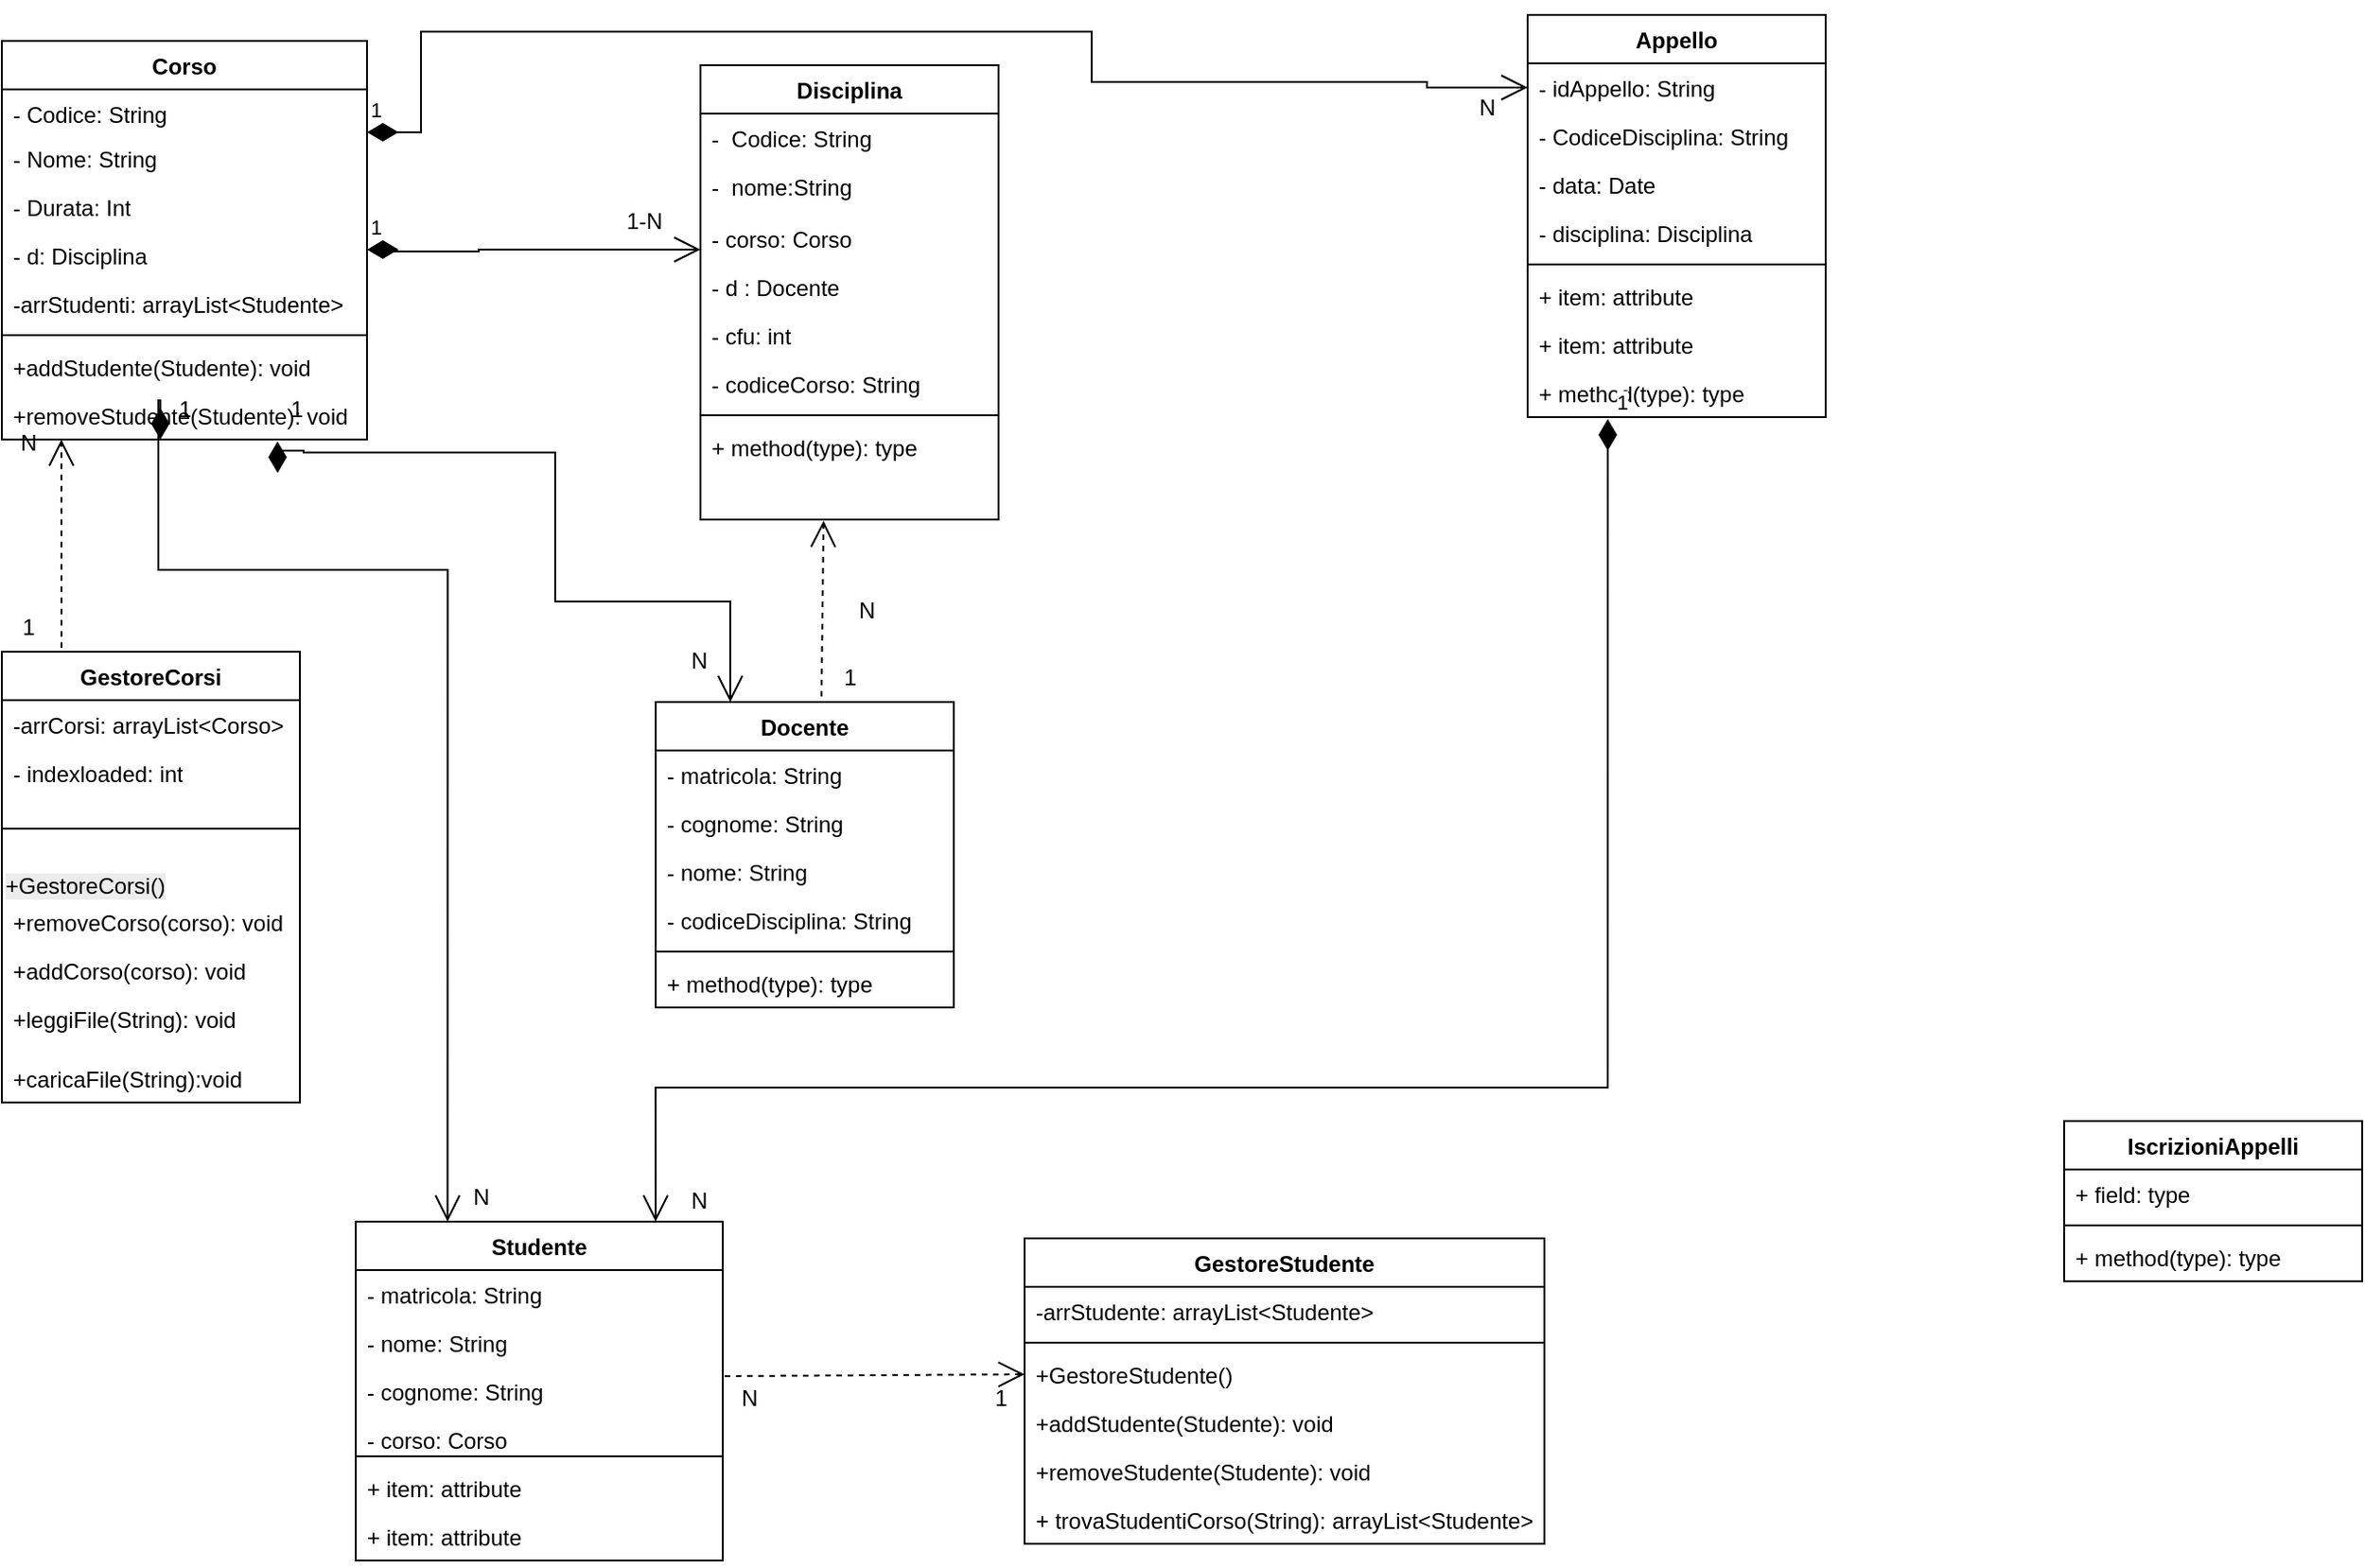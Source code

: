 <mxfile version="27.0.6">
  <diagram name="Pagina-1" id="zrOltd0jvPawRMICQZ1I">
    <mxGraphModel grid="1" page="1" gridSize="9" guides="1" tooltips="1" connect="1" arrows="1" fold="1" pageScale="1" pageWidth="2339" pageHeight="3300" math="0" shadow="0">
      <root>
        <mxCell id="0" />
        <mxCell id="1" parent="0" />
        <mxCell id="u9KpJ67e2X2LZNHjmxZA-2" value="Studente" style="swimlane;fontStyle=1;align=center;verticalAlign=top;childLayout=stackLayout;horizontal=1;startSize=26;horizontalStack=0;resizeParent=1;resizeParentMax=0;resizeLast=0;collapsible=1;marginBottom=0;whiteSpace=wrap;html=1;" vertex="1" parent="1">
          <mxGeometry x="244" y="648" width="197" height="182" as="geometry" />
        </mxCell>
        <mxCell id="u9KpJ67e2X2LZNHjmxZA-3" value="- matricola: String" style="text;strokeColor=none;fillColor=none;align=left;verticalAlign=top;spacingLeft=4;spacingRight=4;overflow=hidden;rotatable=0;points=[[0,0.5],[1,0.5]];portConstraint=eastwest;whiteSpace=wrap;html=1;" vertex="1" parent="u9KpJ67e2X2LZNHjmxZA-2">
          <mxGeometry y="26" width="197" height="26" as="geometry" />
        </mxCell>
        <mxCell id="u9KpJ67e2X2LZNHjmxZA-21" value="- nome: String" style="text;strokeColor=none;fillColor=none;align=left;verticalAlign=top;spacingLeft=4;spacingRight=4;overflow=hidden;rotatable=0;points=[[0,0.5],[1,0.5]];portConstraint=eastwest;whiteSpace=wrap;html=1;" vertex="1" parent="u9KpJ67e2X2LZNHjmxZA-2">
          <mxGeometry y="52" width="197" height="26" as="geometry" />
        </mxCell>
        <mxCell id="u9KpJ67e2X2LZNHjmxZA-22" value="- cognome: String" style="text;strokeColor=none;fillColor=none;align=left;verticalAlign=top;spacingLeft=4;spacingRight=4;overflow=hidden;rotatable=0;points=[[0,0.5],[1,0.5]];portConstraint=eastwest;whiteSpace=wrap;html=1;" vertex="1" parent="u9KpJ67e2X2LZNHjmxZA-2">
          <mxGeometry y="78" width="197" height="26" as="geometry" />
        </mxCell>
        <mxCell id="u9KpJ67e2X2LZNHjmxZA-23" value="- corso: Corso" style="text;strokeColor=none;fillColor=none;align=left;verticalAlign=top;spacingLeft=4;spacingRight=4;overflow=hidden;rotatable=0;points=[[0,0.5],[1,0.5]];portConstraint=eastwest;whiteSpace=wrap;html=1;" vertex="1" parent="u9KpJ67e2X2LZNHjmxZA-2">
          <mxGeometry y="104" width="197" height="18" as="geometry" />
        </mxCell>
        <mxCell id="u9KpJ67e2X2LZNHjmxZA-4" value="" style="line;strokeWidth=1;fillColor=none;align=left;verticalAlign=middle;spacingTop=-1;spacingLeft=3;spacingRight=3;rotatable=0;labelPosition=right;points=[];portConstraint=eastwest;strokeColor=inherit;" vertex="1" parent="u9KpJ67e2X2LZNHjmxZA-2">
          <mxGeometry y="122" width="197" height="8" as="geometry" />
        </mxCell>
        <mxCell id="l1aHyb-w4Z47YSSnWFu_-8" value="+ item: attribute" style="text;strokeColor=none;fillColor=none;align=left;verticalAlign=top;spacingLeft=4;spacingRight=4;overflow=hidden;rotatable=0;points=[[0,0.5],[1,0.5]];portConstraint=eastwest;whiteSpace=wrap;html=1;" vertex="1" parent="u9KpJ67e2X2LZNHjmxZA-2">
          <mxGeometry y="130" width="197" height="26" as="geometry" />
        </mxCell>
        <mxCell id="l1aHyb-w4Z47YSSnWFu_-7" value="+ item: attribute" style="text;strokeColor=none;fillColor=none;align=left;verticalAlign=top;spacingLeft=4;spacingRight=4;overflow=hidden;rotatable=0;points=[[0,0.5],[1,0.5]];portConstraint=eastwest;whiteSpace=wrap;html=1;" vertex="1" parent="u9KpJ67e2X2LZNHjmxZA-2">
          <mxGeometry y="156" width="197" height="26" as="geometry" />
        </mxCell>
        <mxCell id="u9KpJ67e2X2LZNHjmxZA-10" value="Docente" style="swimlane;fontStyle=1;align=center;verticalAlign=top;childLayout=stackLayout;horizontal=1;startSize=26;horizontalStack=0;resizeParent=1;resizeParentMax=0;resizeLast=0;collapsible=1;marginBottom=0;whiteSpace=wrap;html=1;" vertex="1" parent="1">
          <mxGeometry x="405" y="369" width="160" height="164" as="geometry" />
        </mxCell>
        <mxCell id="u9KpJ67e2X2LZNHjmxZA-11" value="- matricola: String" style="text;strokeColor=none;fillColor=none;align=left;verticalAlign=top;spacingLeft=4;spacingRight=4;overflow=hidden;rotatable=0;points=[[0,0.5],[1,0.5]];portConstraint=eastwest;whiteSpace=wrap;html=1;" vertex="1" parent="u9KpJ67e2X2LZNHjmxZA-10">
          <mxGeometry y="26" width="160" height="26" as="geometry" />
        </mxCell>
        <mxCell id="u9KpJ67e2X2LZNHjmxZA-37" value="- cognome: String" style="text;strokeColor=none;fillColor=none;align=left;verticalAlign=top;spacingLeft=4;spacingRight=4;overflow=hidden;rotatable=0;points=[[0,0.5],[1,0.5]];portConstraint=eastwest;whiteSpace=wrap;html=1;" vertex="1" parent="u9KpJ67e2X2LZNHjmxZA-10">
          <mxGeometry y="52" width="160" height="26" as="geometry" />
        </mxCell>
        <mxCell id="u9KpJ67e2X2LZNHjmxZA-38" value="- nome: String" style="text;strokeColor=none;fillColor=none;align=left;verticalAlign=top;spacingLeft=4;spacingRight=4;overflow=hidden;rotatable=0;points=[[0,0.5],[1,0.5]];portConstraint=eastwest;whiteSpace=wrap;html=1;" vertex="1" parent="u9KpJ67e2X2LZNHjmxZA-10">
          <mxGeometry y="78" width="160" height="26" as="geometry" />
        </mxCell>
        <mxCell id="u9KpJ67e2X2LZNHjmxZA-36" value="- codiceDisciplina: String" style="text;strokeColor=none;fillColor=none;align=left;verticalAlign=top;spacingLeft=4;spacingRight=4;overflow=hidden;rotatable=0;points=[[0,0.5],[1,0.5]];portConstraint=eastwest;whiteSpace=wrap;html=1;" vertex="1" parent="u9KpJ67e2X2LZNHjmxZA-10">
          <mxGeometry y="104" width="160" height="26" as="geometry" />
        </mxCell>
        <mxCell id="u9KpJ67e2X2LZNHjmxZA-12" value="" style="line;strokeWidth=1;fillColor=none;align=left;verticalAlign=middle;spacingTop=-1;spacingLeft=3;spacingRight=3;rotatable=0;labelPosition=right;points=[];portConstraint=eastwest;strokeColor=inherit;" vertex="1" parent="u9KpJ67e2X2LZNHjmxZA-10">
          <mxGeometry y="130" width="160" height="8" as="geometry" />
        </mxCell>
        <mxCell id="u9KpJ67e2X2LZNHjmxZA-13" value="+ method(type): type" style="text;strokeColor=none;fillColor=none;align=left;verticalAlign=top;spacingLeft=4;spacingRight=4;overflow=hidden;rotatable=0;points=[[0,0.5],[1,0.5]];portConstraint=eastwest;whiteSpace=wrap;html=1;" vertex="1" parent="u9KpJ67e2X2LZNHjmxZA-10">
          <mxGeometry y="138" width="160" height="26" as="geometry" />
        </mxCell>
        <mxCell id="u9KpJ67e2X2LZNHjmxZA-15" value="Corso" style="swimlane;fontStyle=1;align=center;verticalAlign=top;childLayout=stackLayout;horizontal=1;startSize=26;horizontalStack=0;resizeParent=1;resizeParentMax=0;resizeLast=0;collapsible=1;marginBottom=0;whiteSpace=wrap;html=1;" vertex="1" parent="1">
          <mxGeometry x="54" y="14" width="196" height="214" as="geometry" />
        </mxCell>
        <mxCell id="u9KpJ67e2X2LZNHjmxZA-16" value="- Codice: String" style="text;strokeColor=none;fillColor=none;align=left;verticalAlign=top;spacingLeft=4;spacingRight=4;overflow=hidden;rotatable=0;points=[[0,0.5],[1,0.5]];portConstraint=eastwest;whiteSpace=wrap;html=1;" vertex="1" parent="u9KpJ67e2X2LZNHjmxZA-15">
          <mxGeometry y="26" width="196" height="24" as="geometry" />
        </mxCell>
        <mxCell id="u9KpJ67e2X2LZNHjmxZA-19" value="- Nome: String" style="text;strokeColor=none;fillColor=none;align=left;verticalAlign=top;spacingLeft=4;spacingRight=4;overflow=hidden;rotatable=0;points=[[0,0.5],[1,0.5]];portConstraint=eastwest;whiteSpace=wrap;html=1;" vertex="1" parent="u9KpJ67e2X2LZNHjmxZA-15">
          <mxGeometry y="50" width="196" height="26" as="geometry" />
        </mxCell>
        <mxCell id="u9KpJ67e2X2LZNHjmxZA-20" value="- Durata: Int" style="text;strokeColor=none;fillColor=none;align=left;verticalAlign=top;spacingLeft=4;spacingRight=4;overflow=hidden;rotatable=0;points=[[0,0.5],[1,0.5]];portConstraint=eastwest;whiteSpace=wrap;html=1;" vertex="1" parent="u9KpJ67e2X2LZNHjmxZA-15">
          <mxGeometry y="76" width="196" height="26" as="geometry" />
        </mxCell>
        <mxCell id="kkSbD5CK2NlxPGICFgEk-29" value="- d: Disciplina" style="text;strokeColor=none;fillColor=none;align=left;verticalAlign=top;spacingLeft=4;spacingRight=4;overflow=hidden;rotatable=0;points=[[0,0.5],[1,0.5]];portConstraint=eastwest;whiteSpace=wrap;html=1;" vertex="1" parent="u9KpJ67e2X2LZNHjmxZA-15">
          <mxGeometry y="102" width="196" height="26" as="geometry" />
        </mxCell>
        <mxCell id="l1aHyb-w4Z47YSSnWFu_-5" value="-arrStudenti: arrayList&amp;lt;Studente&amp;gt;" style="text;strokeColor=none;fillColor=none;align=left;verticalAlign=top;spacingLeft=4;spacingRight=4;overflow=hidden;rotatable=0;points=[[0,0.5],[1,0.5]];portConstraint=eastwest;whiteSpace=wrap;html=1;" vertex="1" parent="u9KpJ67e2X2LZNHjmxZA-15">
          <mxGeometry y="128" width="196" height="26" as="geometry" />
        </mxCell>
        <mxCell id="u9KpJ67e2X2LZNHjmxZA-17" value="" style="line;strokeWidth=1;fillColor=none;align=left;verticalAlign=middle;spacingTop=-1;spacingLeft=3;spacingRight=3;rotatable=0;labelPosition=right;points=[];portConstraint=eastwest;strokeColor=inherit;" vertex="1" parent="u9KpJ67e2X2LZNHjmxZA-15">
          <mxGeometry y="154" width="196" height="8" as="geometry" />
        </mxCell>
        <mxCell id="u9KpJ67e2X2LZNHjmxZA-18" value="+addStudente(Studente): void" style="text;strokeColor=none;fillColor=none;align=left;verticalAlign=top;spacingLeft=4;spacingRight=4;overflow=hidden;rotatable=0;points=[[0,0.5],[1,0.5]];portConstraint=eastwest;whiteSpace=wrap;html=1;" vertex="1" parent="u9KpJ67e2X2LZNHjmxZA-15">
          <mxGeometry y="162" width="196" height="26" as="geometry" />
        </mxCell>
        <mxCell id="l1aHyb-w4Z47YSSnWFu_-6" value="+removeStudente(Studente): void" style="text;strokeColor=none;fillColor=none;align=left;verticalAlign=top;spacingLeft=4;spacingRight=4;overflow=hidden;rotatable=0;points=[[0,0.5],[1,0.5]];portConstraint=eastwest;whiteSpace=wrap;html=1;" vertex="1" parent="u9KpJ67e2X2LZNHjmxZA-15">
          <mxGeometry y="188" width="196" height="26" as="geometry" />
        </mxCell>
        <mxCell id="u9KpJ67e2X2LZNHjmxZA-24" value="GestoreCorsi" style="swimlane;fontStyle=1;align=center;verticalAlign=top;childLayout=stackLayout;horizontal=1;startSize=26;horizontalStack=0;resizeParent=1;resizeParentMax=0;resizeLast=0;collapsible=1;marginBottom=0;whiteSpace=wrap;html=1;" vertex="1" parent="1">
          <mxGeometry x="54" y="342" width="160" height="242" as="geometry" />
        </mxCell>
        <mxCell id="u9KpJ67e2X2LZNHjmxZA-25" value="&lt;div&gt;-arrCorsi: arrayList&amp;lt;Corso&amp;gt;&lt;/div&gt;" style="text;strokeColor=none;fillColor=none;align=left;verticalAlign=top;spacingLeft=4;spacingRight=4;overflow=hidden;rotatable=0;points=[[0,0.5],[1,0.5]];portConstraint=eastwest;whiteSpace=wrap;html=1;" vertex="1" parent="u9KpJ67e2X2LZNHjmxZA-24">
          <mxGeometry y="26" width="160" height="26" as="geometry" />
        </mxCell>
        <mxCell id="kkSbD5CK2NlxPGICFgEk-30" value="- indexloaded: int" style="text;strokeColor=none;fillColor=none;align=left;verticalAlign=top;spacingLeft=4;spacingRight=4;overflow=hidden;rotatable=0;points=[[0,0.5],[1,0.5]];portConstraint=eastwest;whiteSpace=wrap;html=1;" vertex="1" parent="u9KpJ67e2X2LZNHjmxZA-24">
          <mxGeometry y="52" width="160" height="26" as="geometry" />
        </mxCell>
        <mxCell id="u9KpJ67e2X2LZNHjmxZA-26" value="" style="line;strokeWidth=1;fillColor=none;align=left;verticalAlign=middle;spacingTop=-1;spacingLeft=3;spacingRight=3;rotatable=0;labelPosition=right;points=[];portConstraint=eastwest;strokeColor=inherit;" vertex="1" parent="u9KpJ67e2X2LZNHjmxZA-24">
          <mxGeometry y="78" width="160" height="34" as="geometry" />
        </mxCell>
        <mxCell id="u9KpJ67e2X2LZNHjmxZA-32" value="&lt;span style=&quot;color: rgb(0, 0, 0); font-family: Helvetica; font-size: 12px; font-style: normal; font-variant-ligatures: normal; font-variant-caps: normal; font-weight: 400; letter-spacing: normal; orphans: 2; text-align: left; text-indent: 0px; text-transform: none; widows: 2; word-spacing: 0px; -webkit-text-stroke-width: 0px; white-space: normal; background-color: rgb(236, 236, 236); text-decoration-thickness: initial; text-decoration-style: initial; text-decoration-color: initial; float: none; display: inline !important;&quot;&gt;+GestoreCorsi()&lt;/span&gt;" style="text;whiteSpace=wrap;html=1;" vertex="1" parent="u9KpJ67e2X2LZNHjmxZA-24">
          <mxGeometry y="112" width="160" height="20" as="geometry" />
        </mxCell>
        <mxCell id="u9KpJ67e2X2LZNHjmxZA-34" value="+removeCorso(corso): void" style="text;strokeColor=none;fillColor=none;align=left;verticalAlign=top;spacingLeft=4;spacingRight=4;overflow=hidden;rotatable=0;points=[[0,0.5],[1,0.5]];portConstraint=eastwest;whiteSpace=wrap;html=1;" vertex="1" parent="u9KpJ67e2X2LZNHjmxZA-24">
          <mxGeometry y="132" width="160" height="26" as="geometry" />
        </mxCell>
        <mxCell id="u9KpJ67e2X2LZNHjmxZA-33" value="+addCorso(corso): void" style="text;strokeColor=none;fillColor=none;align=left;verticalAlign=top;spacingLeft=4;spacingRight=4;overflow=hidden;rotatable=0;points=[[0,0.5],[1,0.5]];portConstraint=eastwest;whiteSpace=wrap;html=1;" vertex="1" parent="u9KpJ67e2X2LZNHjmxZA-24">
          <mxGeometry y="158" width="160" height="26" as="geometry" />
        </mxCell>
        <mxCell id="u9KpJ67e2X2LZNHjmxZA-35" value="+leggiFile(String): void" style="text;strokeColor=none;fillColor=none;align=left;verticalAlign=top;spacingLeft=4;spacingRight=4;overflow=hidden;rotatable=0;points=[[0,0.5],[1,0.5]];portConstraint=eastwest;whiteSpace=wrap;html=1;" vertex="1" parent="u9KpJ67e2X2LZNHjmxZA-24">
          <mxGeometry y="184" width="160" height="32" as="geometry" />
        </mxCell>
        <mxCell id="m9KVR0PEDD8SspBuFw77-23" value="+caricaFile(String):void" style="text;strokeColor=none;fillColor=none;align=left;verticalAlign=top;spacingLeft=4;spacingRight=4;overflow=hidden;rotatable=0;points=[[0,0.5],[1,0.5]];portConstraint=eastwest;whiteSpace=wrap;html=1;" vertex="1" parent="u9KpJ67e2X2LZNHjmxZA-24">
          <mxGeometry y="216" width="160" height="26" as="geometry" />
        </mxCell>
        <mxCell id="u9KpJ67e2X2LZNHjmxZA-28" value="GestoreStudente" style="swimlane;fontStyle=1;align=center;verticalAlign=top;childLayout=stackLayout;horizontal=1;startSize=26;horizontalStack=0;resizeParent=1;resizeParentMax=0;resizeLast=0;collapsible=1;marginBottom=0;whiteSpace=wrap;html=1;" vertex="1" parent="1">
          <mxGeometry x="603" y="657" width="279" height="164" as="geometry" />
        </mxCell>
        <mxCell id="u9KpJ67e2X2LZNHjmxZA-29" value="-arrStudente: arrayList&amp;lt;Studente&amp;gt;" style="text;strokeColor=none;fillColor=none;align=left;verticalAlign=top;spacingLeft=4;spacingRight=4;overflow=hidden;rotatable=0;points=[[0,0.5],[1,0.5]];portConstraint=eastwest;whiteSpace=wrap;html=1;" vertex="1" parent="u9KpJ67e2X2LZNHjmxZA-28">
          <mxGeometry y="26" width="279" height="26" as="geometry" />
        </mxCell>
        <mxCell id="u9KpJ67e2X2LZNHjmxZA-30" value="" style="line;strokeWidth=1;fillColor=none;align=left;verticalAlign=middle;spacingTop=-1;spacingLeft=3;spacingRight=3;rotatable=0;labelPosition=right;points=[];portConstraint=eastwest;strokeColor=inherit;" vertex="1" parent="u9KpJ67e2X2LZNHjmxZA-28">
          <mxGeometry y="52" width="279" height="8" as="geometry" />
        </mxCell>
        <mxCell id="u9KpJ67e2X2LZNHjmxZA-31" value="+GestoreStudente()" style="text;strokeColor=none;fillColor=none;align=left;verticalAlign=top;spacingLeft=4;spacingRight=4;overflow=hidden;rotatable=0;points=[[0,0.5],[1,0.5]];portConstraint=eastwest;whiteSpace=wrap;html=1;" vertex="1" parent="u9KpJ67e2X2LZNHjmxZA-28">
          <mxGeometry y="60" width="279" height="26" as="geometry" />
        </mxCell>
        <mxCell id="l1aHyb-w4Z47YSSnWFu_-10" value="+addStudente(Studente): void" style="text;strokeColor=none;fillColor=none;align=left;verticalAlign=top;spacingLeft=4;spacingRight=4;overflow=hidden;rotatable=0;points=[[0,0.5],[1,0.5]];portConstraint=eastwest;whiteSpace=wrap;html=1;" vertex="1" parent="u9KpJ67e2X2LZNHjmxZA-28">
          <mxGeometry y="86" width="279" height="26" as="geometry" />
        </mxCell>
        <mxCell id="l1aHyb-w4Z47YSSnWFu_-11" value="+removeStudente(Studente): void" style="text;strokeColor=none;fillColor=none;align=left;verticalAlign=top;spacingLeft=4;spacingRight=4;overflow=hidden;rotatable=0;points=[[0,0.5],[1,0.5]];portConstraint=eastwest;whiteSpace=wrap;html=1;" vertex="1" parent="u9KpJ67e2X2LZNHjmxZA-28">
          <mxGeometry y="112" width="279" height="26" as="geometry" />
        </mxCell>
        <mxCell id="l1aHyb-w4Z47YSSnWFu_-12" value="+ trovaStudentiCorso(String): arrayList&amp;lt;Studente&amp;gt;" style="text;strokeColor=none;fillColor=none;align=left;verticalAlign=top;spacingLeft=4;spacingRight=4;overflow=hidden;rotatable=0;points=[[0,0.5],[1,0.5]];portConstraint=eastwest;whiteSpace=wrap;html=1;" vertex="1" parent="u9KpJ67e2X2LZNHjmxZA-28">
          <mxGeometry y="138" width="279" height="26" as="geometry" />
        </mxCell>
        <mxCell id="m9KVR0PEDD8SspBuFw77-1" value="Appello" style="swimlane;fontStyle=1;align=center;verticalAlign=top;childLayout=stackLayout;horizontal=1;startSize=26;horizontalStack=0;resizeParent=1;resizeParentMax=0;resizeLast=0;collapsible=1;marginBottom=0;whiteSpace=wrap;html=1;" vertex="1" parent="1">
          <mxGeometry x="873" width="160" height="216" as="geometry" />
        </mxCell>
        <mxCell id="m9KVR0PEDD8SspBuFw77-2" value="- idAppello: String" style="text;strokeColor=none;fillColor=none;align=left;verticalAlign=top;spacingLeft=4;spacingRight=4;overflow=hidden;rotatable=0;points=[[0,0.5],[1,0.5]];portConstraint=eastwest;whiteSpace=wrap;html=1;" vertex="1" parent="m9KVR0PEDD8SspBuFw77-1">
          <mxGeometry y="26" width="160" height="26" as="geometry" />
        </mxCell>
        <mxCell id="l1aHyb-w4Z47YSSnWFu_-19" value="- CodiceDisciplina: String" style="text;strokeColor=none;fillColor=none;align=left;verticalAlign=top;spacingLeft=4;spacingRight=4;overflow=hidden;rotatable=0;points=[[0,0.5],[1,0.5]];portConstraint=eastwest;whiteSpace=wrap;html=1;" vertex="1" parent="m9KVR0PEDD8SspBuFw77-1">
          <mxGeometry y="52" width="160" height="26" as="geometry" />
        </mxCell>
        <mxCell id="l1aHyb-w4Z47YSSnWFu_-18" value="- data: Date" style="text;strokeColor=none;fillColor=none;align=left;verticalAlign=top;spacingLeft=4;spacingRight=4;overflow=hidden;rotatable=0;points=[[0,0.5],[1,0.5]];portConstraint=eastwest;whiteSpace=wrap;html=1;" vertex="1" parent="m9KVR0PEDD8SspBuFw77-1">
          <mxGeometry y="78" width="160" height="26" as="geometry" />
        </mxCell>
        <mxCell id="l1aHyb-w4Z47YSSnWFu_-17" value="- disciplina: Disciplina" style="text;strokeColor=none;fillColor=none;align=left;verticalAlign=top;spacingLeft=4;spacingRight=4;overflow=hidden;rotatable=0;points=[[0,0.5],[1,0.5]];portConstraint=eastwest;whiteSpace=wrap;html=1;" vertex="1" parent="m9KVR0PEDD8SspBuFw77-1">
          <mxGeometry y="104" width="160" height="26" as="geometry" />
        </mxCell>
        <mxCell id="m9KVR0PEDD8SspBuFw77-3" value="" style="line;strokeWidth=1;fillColor=none;align=left;verticalAlign=middle;spacingTop=-1;spacingLeft=3;spacingRight=3;rotatable=0;labelPosition=right;points=[];portConstraint=eastwest;strokeColor=inherit;" vertex="1" parent="m9KVR0PEDD8SspBuFw77-1">
          <mxGeometry y="130" width="160" height="8" as="geometry" />
        </mxCell>
        <mxCell id="l1aHyb-w4Z47YSSnWFu_-20" value="+ item: attribute" style="text;strokeColor=none;fillColor=none;align=left;verticalAlign=top;spacingLeft=4;spacingRight=4;overflow=hidden;rotatable=0;points=[[0,0.5],[1,0.5]];portConstraint=eastwest;whiteSpace=wrap;html=1;" vertex="1" parent="m9KVR0PEDD8SspBuFw77-1">
          <mxGeometry y="138" width="160" height="26" as="geometry" />
        </mxCell>
        <mxCell id="l1aHyb-w4Z47YSSnWFu_-21" value="+ item: attribute" style="text;strokeColor=none;fillColor=none;align=left;verticalAlign=top;spacingLeft=4;spacingRight=4;overflow=hidden;rotatable=0;points=[[0,0.5],[1,0.5]];portConstraint=eastwest;whiteSpace=wrap;html=1;" vertex="1" parent="m9KVR0PEDD8SspBuFw77-1">
          <mxGeometry y="164" width="160" height="26" as="geometry" />
        </mxCell>
        <mxCell id="m9KVR0PEDD8SspBuFw77-4" value="+ method(type): type" style="text;strokeColor=none;fillColor=none;align=left;verticalAlign=top;spacingLeft=4;spacingRight=4;overflow=hidden;rotatable=0;points=[[0,0.5],[1,0.5]];portConstraint=eastwest;whiteSpace=wrap;html=1;" vertex="1" parent="m9KVR0PEDD8SspBuFw77-1">
          <mxGeometry y="190" width="160" height="26" as="geometry" />
        </mxCell>
        <mxCell id="m9KVR0PEDD8SspBuFw77-5" value="IscrizioniAppelli" style="swimlane;fontStyle=1;align=center;verticalAlign=top;childLayout=stackLayout;horizontal=1;startSize=26;horizontalStack=0;resizeParent=1;resizeParentMax=0;resizeLast=0;collapsible=1;marginBottom=0;whiteSpace=wrap;html=1;" vertex="1" parent="1">
          <mxGeometry x="1161" y="594" width="160" height="86" as="geometry" />
        </mxCell>
        <mxCell id="m9KVR0PEDD8SspBuFw77-6" value="+ field: type" style="text;strokeColor=none;fillColor=none;align=left;verticalAlign=top;spacingLeft=4;spacingRight=4;overflow=hidden;rotatable=0;points=[[0,0.5],[1,0.5]];portConstraint=eastwest;whiteSpace=wrap;html=1;" vertex="1" parent="m9KVR0PEDD8SspBuFw77-5">
          <mxGeometry y="26" width="160" height="26" as="geometry" />
        </mxCell>
        <mxCell id="m9KVR0PEDD8SspBuFw77-7" value="" style="line;strokeWidth=1;fillColor=none;align=left;verticalAlign=middle;spacingTop=-1;spacingLeft=3;spacingRight=3;rotatable=0;labelPosition=right;points=[];portConstraint=eastwest;strokeColor=inherit;" vertex="1" parent="m9KVR0PEDD8SspBuFw77-5">
          <mxGeometry y="52" width="160" height="8" as="geometry" />
        </mxCell>
        <mxCell id="m9KVR0PEDD8SspBuFw77-8" value="+ method(type): type" style="text;strokeColor=none;fillColor=none;align=left;verticalAlign=top;spacingLeft=4;spacingRight=4;overflow=hidden;rotatable=0;points=[[0,0.5],[1,0.5]];portConstraint=eastwest;whiteSpace=wrap;html=1;" vertex="1" parent="m9KVR0PEDD8SspBuFw77-5">
          <mxGeometry y="60" width="160" height="26" as="geometry" />
        </mxCell>
        <mxCell id="m9KVR0PEDD8SspBuFw77-13" value="Disciplina" style="swimlane;fontStyle=1;align=center;verticalAlign=top;childLayout=stackLayout;horizontal=1;startSize=26;horizontalStack=0;resizeParent=1;resizeParentMax=0;resizeLast=0;collapsible=1;marginBottom=0;whiteSpace=wrap;html=1;" vertex="1" parent="1">
          <mxGeometry x="429" y="27" width="160" height="244" as="geometry" />
        </mxCell>
        <mxCell id="m9KVR0PEDD8SspBuFw77-14" value="-&amp;nbsp; Codice: String" style="text;strokeColor=none;fillColor=none;align=left;verticalAlign=top;spacingLeft=4;spacingRight=4;overflow=hidden;rotatable=0;points=[[0,0.5],[1,0.5]];portConstraint=eastwest;whiteSpace=wrap;html=1;" vertex="1" parent="m9KVR0PEDD8SspBuFw77-13">
          <mxGeometry y="26" width="160" height="26" as="geometry" />
        </mxCell>
        <mxCell id="m9KVR0PEDD8SspBuFw77-20" value="-&amp;nbsp; nome:String" style="text;strokeColor=none;fillColor=none;align=left;verticalAlign=top;spacingLeft=4;spacingRight=4;overflow=hidden;rotatable=0;points=[[0,0.5],[1,0.5]];portConstraint=eastwest;whiteSpace=wrap;html=1;" vertex="1" parent="m9KVR0PEDD8SspBuFw77-13">
          <mxGeometry y="52" width="160" height="28" as="geometry" />
        </mxCell>
        <mxCell id="m9KVR0PEDD8SspBuFw77-21" value="- corso: Corso" style="text;strokeColor=none;fillColor=none;align=left;verticalAlign=top;spacingLeft=4;spacingRight=4;overflow=hidden;rotatable=0;points=[[0,0.5],[1,0.5]];portConstraint=eastwest;whiteSpace=wrap;html=1;" vertex="1" parent="m9KVR0PEDD8SspBuFw77-13">
          <mxGeometry y="80" width="160" height="26" as="geometry" />
        </mxCell>
        <mxCell id="l1aHyb-w4Z47YSSnWFu_-2" value="- d : Docente" style="text;strokeColor=none;fillColor=none;align=left;verticalAlign=top;spacingLeft=4;spacingRight=4;overflow=hidden;rotatable=0;points=[[0,0.5],[1,0.5]];portConstraint=eastwest;whiteSpace=wrap;html=1;" vertex="1" parent="m9KVR0PEDD8SspBuFw77-13">
          <mxGeometry y="106" width="160" height="26" as="geometry" />
        </mxCell>
        <mxCell id="kkSbD5CK2NlxPGICFgEk-27" value="- cfu: int" style="text;strokeColor=none;fillColor=none;align=left;verticalAlign=top;spacingLeft=4;spacingRight=4;overflow=hidden;rotatable=0;points=[[0,0.5],[1,0.5]];portConstraint=eastwest;whiteSpace=wrap;html=1;" vertex="1" parent="m9KVR0PEDD8SspBuFw77-13">
          <mxGeometry y="132" width="160" height="26" as="geometry" />
        </mxCell>
        <mxCell id="l1aHyb-w4Z47YSSnWFu_-3" value="- codiceCorso: String" style="text;strokeColor=none;fillColor=none;align=left;verticalAlign=top;spacingLeft=4;spacingRight=4;overflow=hidden;rotatable=0;points=[[0,0.5],[1,0.5]];portConstraint=eastwest;whiteSpace=wrap;html=1;" vertex="1" parent="m9KVR0PEDD8SspBuFw77-13">
          <mxGeometry y="158" width="160" height="26" as="geometry" />
        </mxCell>
        <mxCell id="m9KVR0PEDD8SspBuFw77-15" value="" style="line;strokeWidth=1;fillColor=none;align=left;verticalAlign=middle;spacingTop=-1;spacingLeft=3;spacingRight=3;rotatable=0;labelPosition=right;points=[];portConstraint=eastwest;strokeColor=inherit;" vertex="1" parent="m9KVR0PEDD8SspBuFw77-13">
          <mxGeometry y="184" width="160" height="8" as="geometry" />
        </mxCell>
        <mxCell id="m9KVR0PEDD8SspBuFw77-16" value="+ method(type): type" style="text;strokeColor=none;fillColor=none;align=left;verticalAlign=top;spacingLeft=4;spacingRight=4;overflow=hidden;rotatable=0;points=[[0,0.5],[1,0.5]];portConstraint=eastwest;whiteSpace=wrap;html=1;" vertex="1" parent="m9KVR0PEDD8SspBuFw77-13">
          <mxGeometry y="192" width="160" height="52" as="geometry" />
        </mxCell>
        <mxCell id="m9KVR0PEDD8SspBuFw77-19" value="1-N" style="text;strokeColor=none;align=center;fillColor=none;html=1;verticalAlign=middle;whiteSpace=wrap;rounded=0;" vertex="1" parent="1">
          <mxGeometry x="369" y="96" width="60" height="30" as="geometry" />
        </mxCell>
        <mxCell id="l1aHyb-w4Z47YSSnWFu_-28" value="N" style="text;html=1;align=center;verticalAlign=middle;resizable=0;points=[];autosize=1;strokeColor=none;fillColor=none;" vertex="1" parent="1">
          <mxGeometry x="441" y="729" width="27" height="27" as="geometry" />
        </mxCell>
        <mxCell id="l1aHyb-w4Z47YSSnWFu_-29" value="1" style="text;html=1;align=center;verticalAlign=middle;resizable=0;points=[];autosize=1;strokeColor=none;fillColor=none;" vertex="1" parent="1">
          <mxGeometry x="576" y="729" width="27" height="27" as="geometry" />
        </mxCell>
        <mxCell id="kkSbD5CK2NlxPGICFgEk-2" value="N" style="text;html=1;align=center;verticalAlign=middle;resizable=0;points=[];autosize=1;strokeColor=none;fillColor=none;" vertex="1" parent="1">
          <mxGeometry x="504" y="306" width="27" height="27" as="geometry" />
        </mxCell>
        <mxCell id="kkSbD5CK2NlxPGICFgEk-3" value="1" style="text;html=1;align=center;verticalAlign=middle;resizable=0;points=[];autosize=1;strokeColor=none;fillColor=none;" vertex="1" parent="1">
          <mxGeometry x="495.5" y="342" width="27" height="27" as="geometry" />
        </mxCell>
        <mxCell id="kkSbD5CK2NlxPGICFgEk-4" value="" style="endArrow=open;html=1;endSize=12;startArrow=diamondThin;startSize=14;startFill=1;edgeStyle=orthogonalEdgeStyle;align=left;verticalAlign=bottom;rounded=0;entryX=0.25;entryY=0;entryDx=0;entryDy=0;exitX=0.755;exitY=1.038;exitDx=0;exitDy=0;exitPerimeter=0;" edge="1" parent="1" source="l1aHyb-w4Z47YSSnWFu_-6" target="u9KpJ67e2X2LZNHjmxZA-10">
          <mxGeometry x="-1" y="3" relative="1" as="geometry">
            <mxPoint x="207" y="234" as="sourcePoint" />
            <mxPoint x="396" y="396" as="targetPoint" />
            <Array as="points">
              <mxPoint x="202" y="234" />
              <mxPoint x="216" y="234" />
              <mxPoint x="216" y="235" />
              <mxPoint x="351" y="235" />
              <mxPoint x="351" y="315" />
              <mxPoint x="445" y="315" />
            </Array>
            <mxPoint as="offset" />
          </mxGeometry>
        </mxCell>
        <mxCell id="kkSbD5CK2NlxPGICFgEk-5" value="1" style="text;html=1;align=center;verticalAlign=middle;resizable=0;points=[];autosize=1;strokeColor=none;fillColor=none;" vertex="1" parent="1">
          <mxGeometry x="198" y="198" width="27" height="27" as="geometry" />
        </mxCell>
        <mxCell id="kkSbD5CK2NlxPGICFgEk-6" value="N" style="text;html=1;align=center;verticalAlign=middle;resizable=0;points=[];autosize=1;strokeColor=none;fillColor=none;" vertex="1" parent="1">
          <mxGeometry x="414" y="333" width="27" height="27" as="geometry" />
        </mxCell>
        <mxCell id="kkSbD5CK2NlxPGICFgEk-7" value="" style="endArrow=open;endSize=12;dashed=1;html=1;rounded=0;exitX=0.556;exitY=-0.018;exitDx=0;exitDy=0;exitPerimeter=0;entryX=0.413;entryY=1.012;entryDx=0;entryDy=0;entryPerimeter=0;" edge="1" parent="1" source="u9KpJ67e2X2LZNHjmxZA-10" target="m9KVR0PEDD8SspBuFw77-16">
          <mxGeometry width="160" relative="1" as="geometry">
            <mxPoint x="648" y="297" as="sourcePoint" />
            <mxPoint x="808" y="297" as="targetPoint" />
          </mxGeometry>
        </mxCell>
        <mxCell id="kkSbD5CK2NlxPGICFgEk-10" value="" style="endArrow=open;endSize=12;dashed=1;html=1;rounded=0;exitX=0.2;exitY=-0.009;exitDx=0;exitDy=0;exitPerimeter=0;entryX=0.163;entryY=1;entryDx=0;entryDy=0;entryPerimeter=0;" edge="1" parent="1" source="u9KpJ67e2X2LZNHjmxZA-24" target="l1aHyb-w4Z47YSSnWFu_-6">
          <mxGeometry width="160" relative="1" as="geometry">
            <mxPoint x="648" y="297" as="sourcePoint" />
            <mxPoint x="90" y="216" as="targetPoint" />
          </mxGeometry>
        </mxCell>
        <mxCell id="kkSbD5CK2NlxPGICFgEk-11" value="1" style="text;html=1;align=center;verticalAlign=middle;resizable=0;points=[];autosize=1;strokeColor=none;fillColor=none;" vertex="1" parent="1">
          <mxGeometry x="54" y="315" width="27" height="27" as="geometry" />
        </mxCell>
        <mxCell id="kkSbD5CK2NlxPGICFgEk-12" value="N" style="text;html=1;align=center;verticalAlign=middle;resizable=0;points=[];autosize=1;strokeColor=none;fillColor=none;" vertex="1" parent="1">
          <mxGeometry x="54" y="216" width="27" height="27" as="geometry" />
        </mxCell>
        <mxCell id="kkSbD5CK2NlxPGICFgEk-15" value="" style="endArrow=open;endSize=12;dashed=1;html=1;rounded=0;exitX=1.005;exitY=0.192;exitDx=0;exitDy=0;exitPerimeter=0;entryX=0;entryY=0.5;entryDx=0;entryDy=0;" edge="1" parent="1" source="u9KpJ67e2X2LZNHjmxZA-22" target="u9KpJ67e2X2LZNHjmxZA-31">
          <mxGeometry width="160" relative="1" as="geometry">
            <mxPoint x="648" y="603" as="sourcePoint" />
            <mxPoint x="808" y="603" as="targetPoint" />
          </mxGeometry>
        </mxCell>
        <mxCell id="kkSbD5CK2NlxPGICFgEk-16" value="1" style="endArrow=open;html=1;endSize=12;startArrow=diamondThin;startSize=14;startFill=1;edgeStyle=orthogonalEdgeStyle;align=left;verticalAlign=bottom;rounded=0;entryX=0;entryY=0.5;entryDx=0;entryDy=0;" edge="1" parent="1" target="m9KVR0PEDD8SspBuFw77-2">
          <mxGeometry x="-1" y="3" relative="1" as="geometry">
            <mxPoint x="250" y="63" as="sourcePoint" />
            <mxPoint x="639" y="9" as="targetPoint" />
            <Array as="points">
              <mxPoint x="279" y="63" />
              <mxPoint x="279" y="9" />
              <mxPoint x="639" y="9" />
              <mxPoint x="639" y="36" />
              <mxPoint x="819" y="36" />
              <mxPoint x="819" y="39" />
            </Array>
          </mxGeometry>
        </mxCell>
        <mxCell id="kkSbD5CK2NlxPGICFgEk-17" value="N" style="text;html=1;align=center;verticalAlign=middle;resizable=0;points=[];autosize=1;strokeColor=none;fillColor=none;" vertex="1" parent="1">
          <mxGeometry x="837" y="36" width="27" height="27" as="geometry" />
        </mxCell>
        <mxCell id="kkSbD5CK2NlxPGICFgEk-20" value="1" style="endArrow=open;html=1;endSize=12;startArrow=diamondThin;startSize=14;startFill=1;edgeStyle=orthogonalEdgeStyle;align=left;verticalAlign=bottom;rounded=0;entryX=1;entryY=1;entryDx=0;entryDy=0;" edge="1" parent="1" target="m9KVR0PEDD8SspBuFw77-19">
          <mxGeometry x="-1" y="3" relative="1" as="geometry">
            <mxPoint x="250" y="126" as="sourcePoint" />
            <mxPoint x="410" y="126" as="targetPoint" />
            <Array as="points">
              <mxPoint x="261" y="126" />
              <mxPoint x="261" y="127" />
              <mxPoint x="310" y="127" />
              <mxPoint x="310" y="126" />
            </Array>
          </mxGeometry>
        </mxCell>
        <mxCell id="kkSbD5CK2NlxPGICFgEk-21" value="" style="endArrow=open;html=1;endSize=12;startArrow=diamondThin;startSize=14;startFill=1;edgeStyle=orthogonalEdgeStyle;align=left;verticalAlign=bottom;rounded=0;exitX=0.434;exitY=1;exitDx=0;exitDy=0;exitPerimeter=0;entryX=0.25;entryY=0;entryDx=0;entryDy=0;" edge="1" parent="1" source="l1aHyb-w4Z47YSSnWFu_-6" target="u9KpJ67e2X2LZNHjmxZA-2">
          <mxGeometry x="-1" y="3" relative="1" as="geometry">
            <mxPoint x="131.5" y="298" as="sourcePoint" />
            <mxPoint x="292" y="324" as="targetPoint" />
            <Array as="points">
              <mxPoint x="139" y="207" />
              <mxPoint x="138" y="207" />
              <mxPoint x="138" y="298" />
              <mxPoint x="293" y="298" />
            </Array>
          </mxGeometry>
        </mxCell>
        <mxCell id="kkSbD5CK2NlxPGICFgEk-22" value="1" style="text;html=1;align=center;verticalAlign=middle;resizable=0;points=[];autosize=1;strokeColor=none;fillColor=none;" vertex="1" parent="1">
          <mxGeometry x="138.5" y="198" width="27" height="27" as="geometry" />
        </mxCell>
        <mxCell id="kkSbD5CK2NlxPGICFgEk-23" value="N" style="text;html=1;align=center;verticalAlign=middle;resizable=0;points=[];autosize=1;strokeColor=none;fillColor=none;" vertex="1" parent="1">
          <mxGeometry x="297" y="621" width="27" height="27" as="geometry" />
        </mxCell>
        <mxCell id="kkSbD5CK2NlxPGICFgEk-25" value="1" style="endArrow=open;html=1;endSize=12;startArrow=diamondThin;startSize=14;startFill=1;edgeStyle=orthogonalEdgeStyle;align=left;verticalAlign=bottom;rounded=0;exitX=0.269;exitY=1.038;exitDx=0;exitDy=0;exitPerimeter=0;entryX=0.817;entryY=0;entryDx=0;entryDy=0;entryPerimeter=0;" edge="1" parent="1" source="m9KVR0PEDD8SspBuFw77-4" target="u9KpJ67e2X2LZNHjmxZA-2">
          <mxGeometry x="-1" y="3" relative="1" as="geometry">
            <mxPoint x="666" y="477" as="sourcePoint" />
            <mxPoint x="765" y="603" as="targetPoint" />
            <Array as="points">
              <mxPoint x="916" y="576" />
              <mxPoint x="405" y="576" />
            </Array>
          </mxGeometry>
        </mxCell>
        <mxCell id="kkSbD5CK2NlxPGICFgEk-26" value="N" style="text;html=1;align=center;verticalAlign=middle;resizable=0;points=[];autosize=1;strokeColor=none;fillColor=none;" vertex="1" parent="1">
          <mxGeometry x="414" y="623.5" width="27" height="27" as="geometry" />
        </mxCell>
      </root>
    </mxGraphModel>
  </diagram>
</mxfile>
